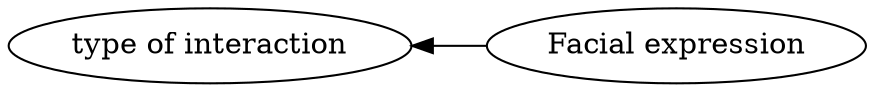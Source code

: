 digraph Test {
	rankdir=RL
	size="10,10"
	overlap=false
	splines=true
	{rank=same; "Facial expression";}
	{rank=same; "type of interaction";}
	"Facial expression" [href="https://scholar.google.com/scholar?hl=en&q=Going%20beyond%20what%20is%20visible:%20What%20multichannel%20data%20can%20reveal%20about%20interaction%20in%20the%20context%20of%20collaborative%20learning?" target=_blank]
	"Facial expression" -> "type of interaction"
}
